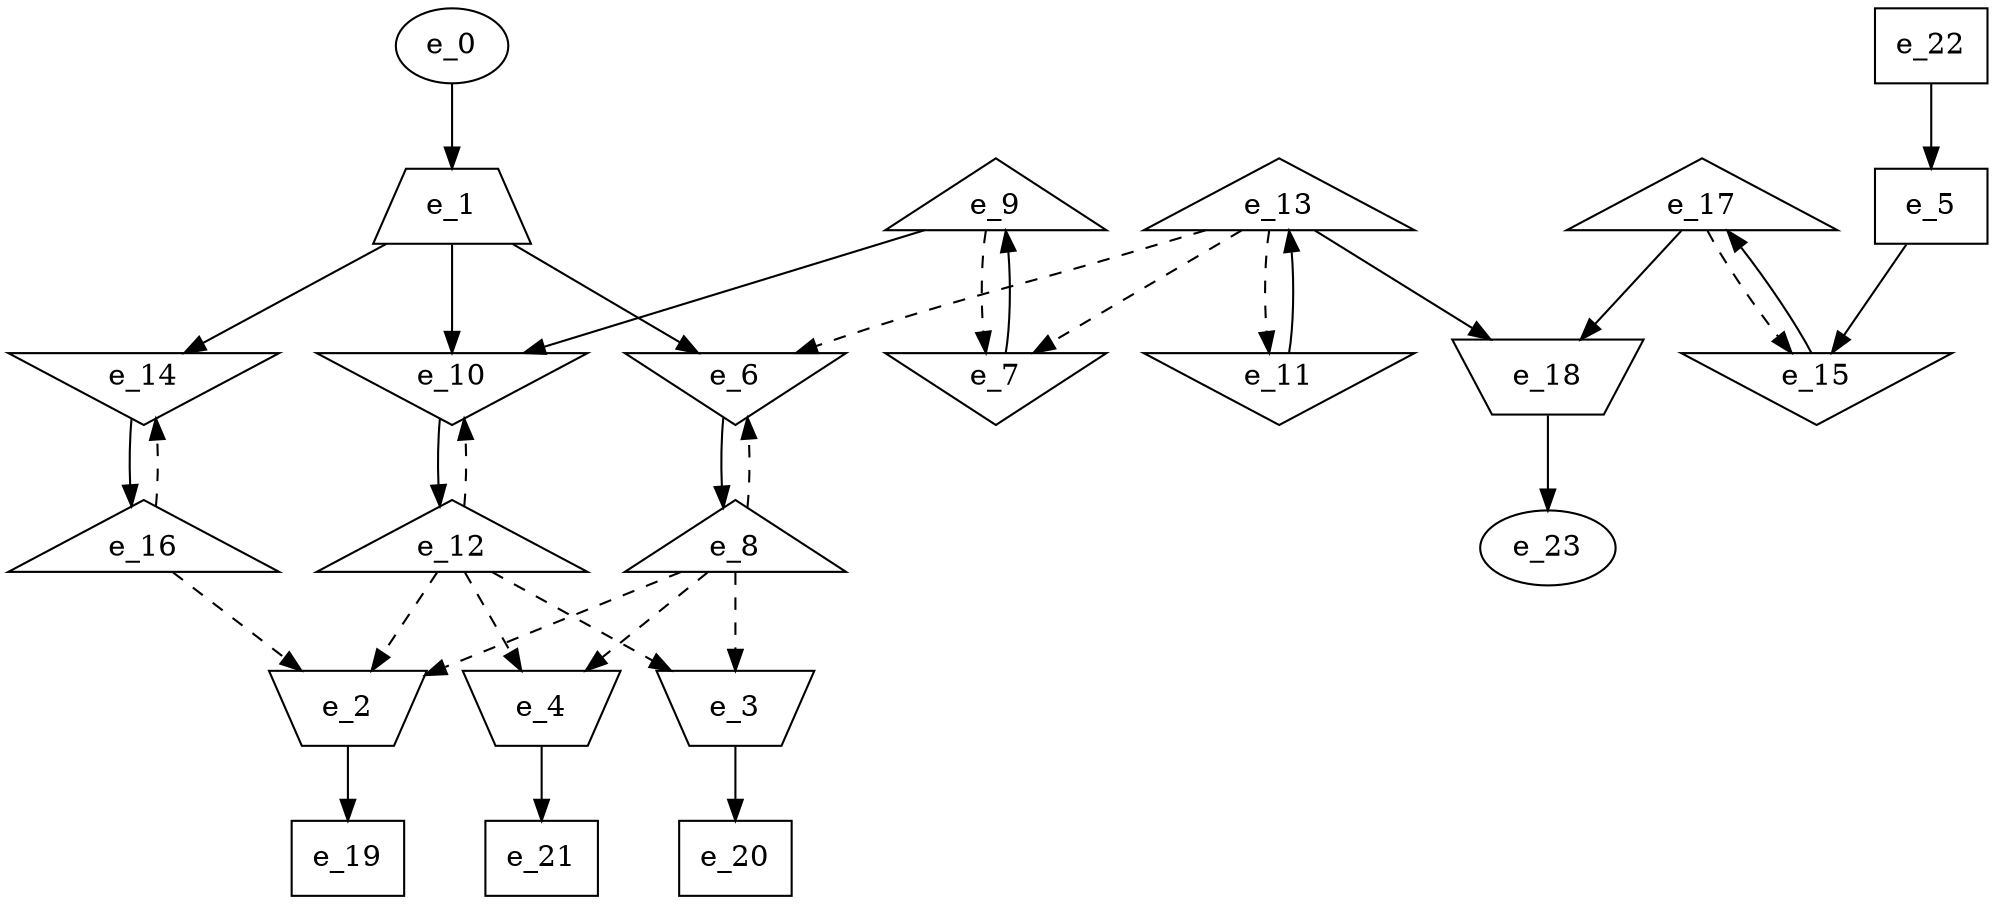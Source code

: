 digraph control_path {
  e_0: entry_node : n ;
  e_1 [shape = trapezium];
  e_2 [shape = invtrapezium];
  e_3 [shape = invtrapezium];
  e_4 [shape = invtrapezium];
  e_5 [shape = dot];
  e_6 [shape = invtriangle];
  e_7 [shape = invtriangle];
  e_8 [shape = triangle];
  e_9 [shape = triangle];
  e_10 [shape = invtriangle];
  e_11 [shape = invtriangle];
  e_12 [shape = triangle];
  e_13 [shape = triangle];
  e_14 [shape = invtriangle];
  e_15 [shape = invtriangle];
  e_16 [shape = triangle];
  e_17 [shape = triangle];
  e_18 [shape = invtrapezium];
  e_19 [shape = dot];
  e_20 [shape = dot];
  e_21 [shape = dot];
  e_22 [shape = dot];
  e_23: exit_node : s ;
  e_0 -> e_1;
  e_8 -> e_2[style = dashed];
  e_12 -> e_2[style = dashed];
  e_16 -> e_2[style = dashed];
  e_8 -> e_3[style = dashed];
  e_12 -> e_3[style = dashed];
  e_8 -> e_4[style = dashed];
  e_12 -> e_4[style = dashed];
  e_22 -> e_5;
  e_1 -> e_6;
  e_13 -> e_6[style = dashed];
  e_8 -> e_6[style = dashed];
  e_13 -> e_7[style = dashed];
  e_9 -> e_7[style = dashed];
  e_6 -> e_8;
  e_7 -> e_9;
  e_1 -> e_10;
  e_9 -> e_10;
  e_12 -> e_10[style = dashed];
  e_13 -> e_11[style = dashed];
  e_10 -> e_12;
  e_11 -> e_13;
  e_1 -> e_14;
  e_16 -> e_14[style = dashed];
  e_5 -> e_15;
  e_17 -> e_15[style = dashed];
  e_14 -> e_16;
  e_15 -> e_17;
  e_13 -> e_18;
  e_17 -> e_18;
  e_2 -> e_19;
  e_3 -> e_20;
  e_4 -> e_21;
  e_18 -> e_23;
}
